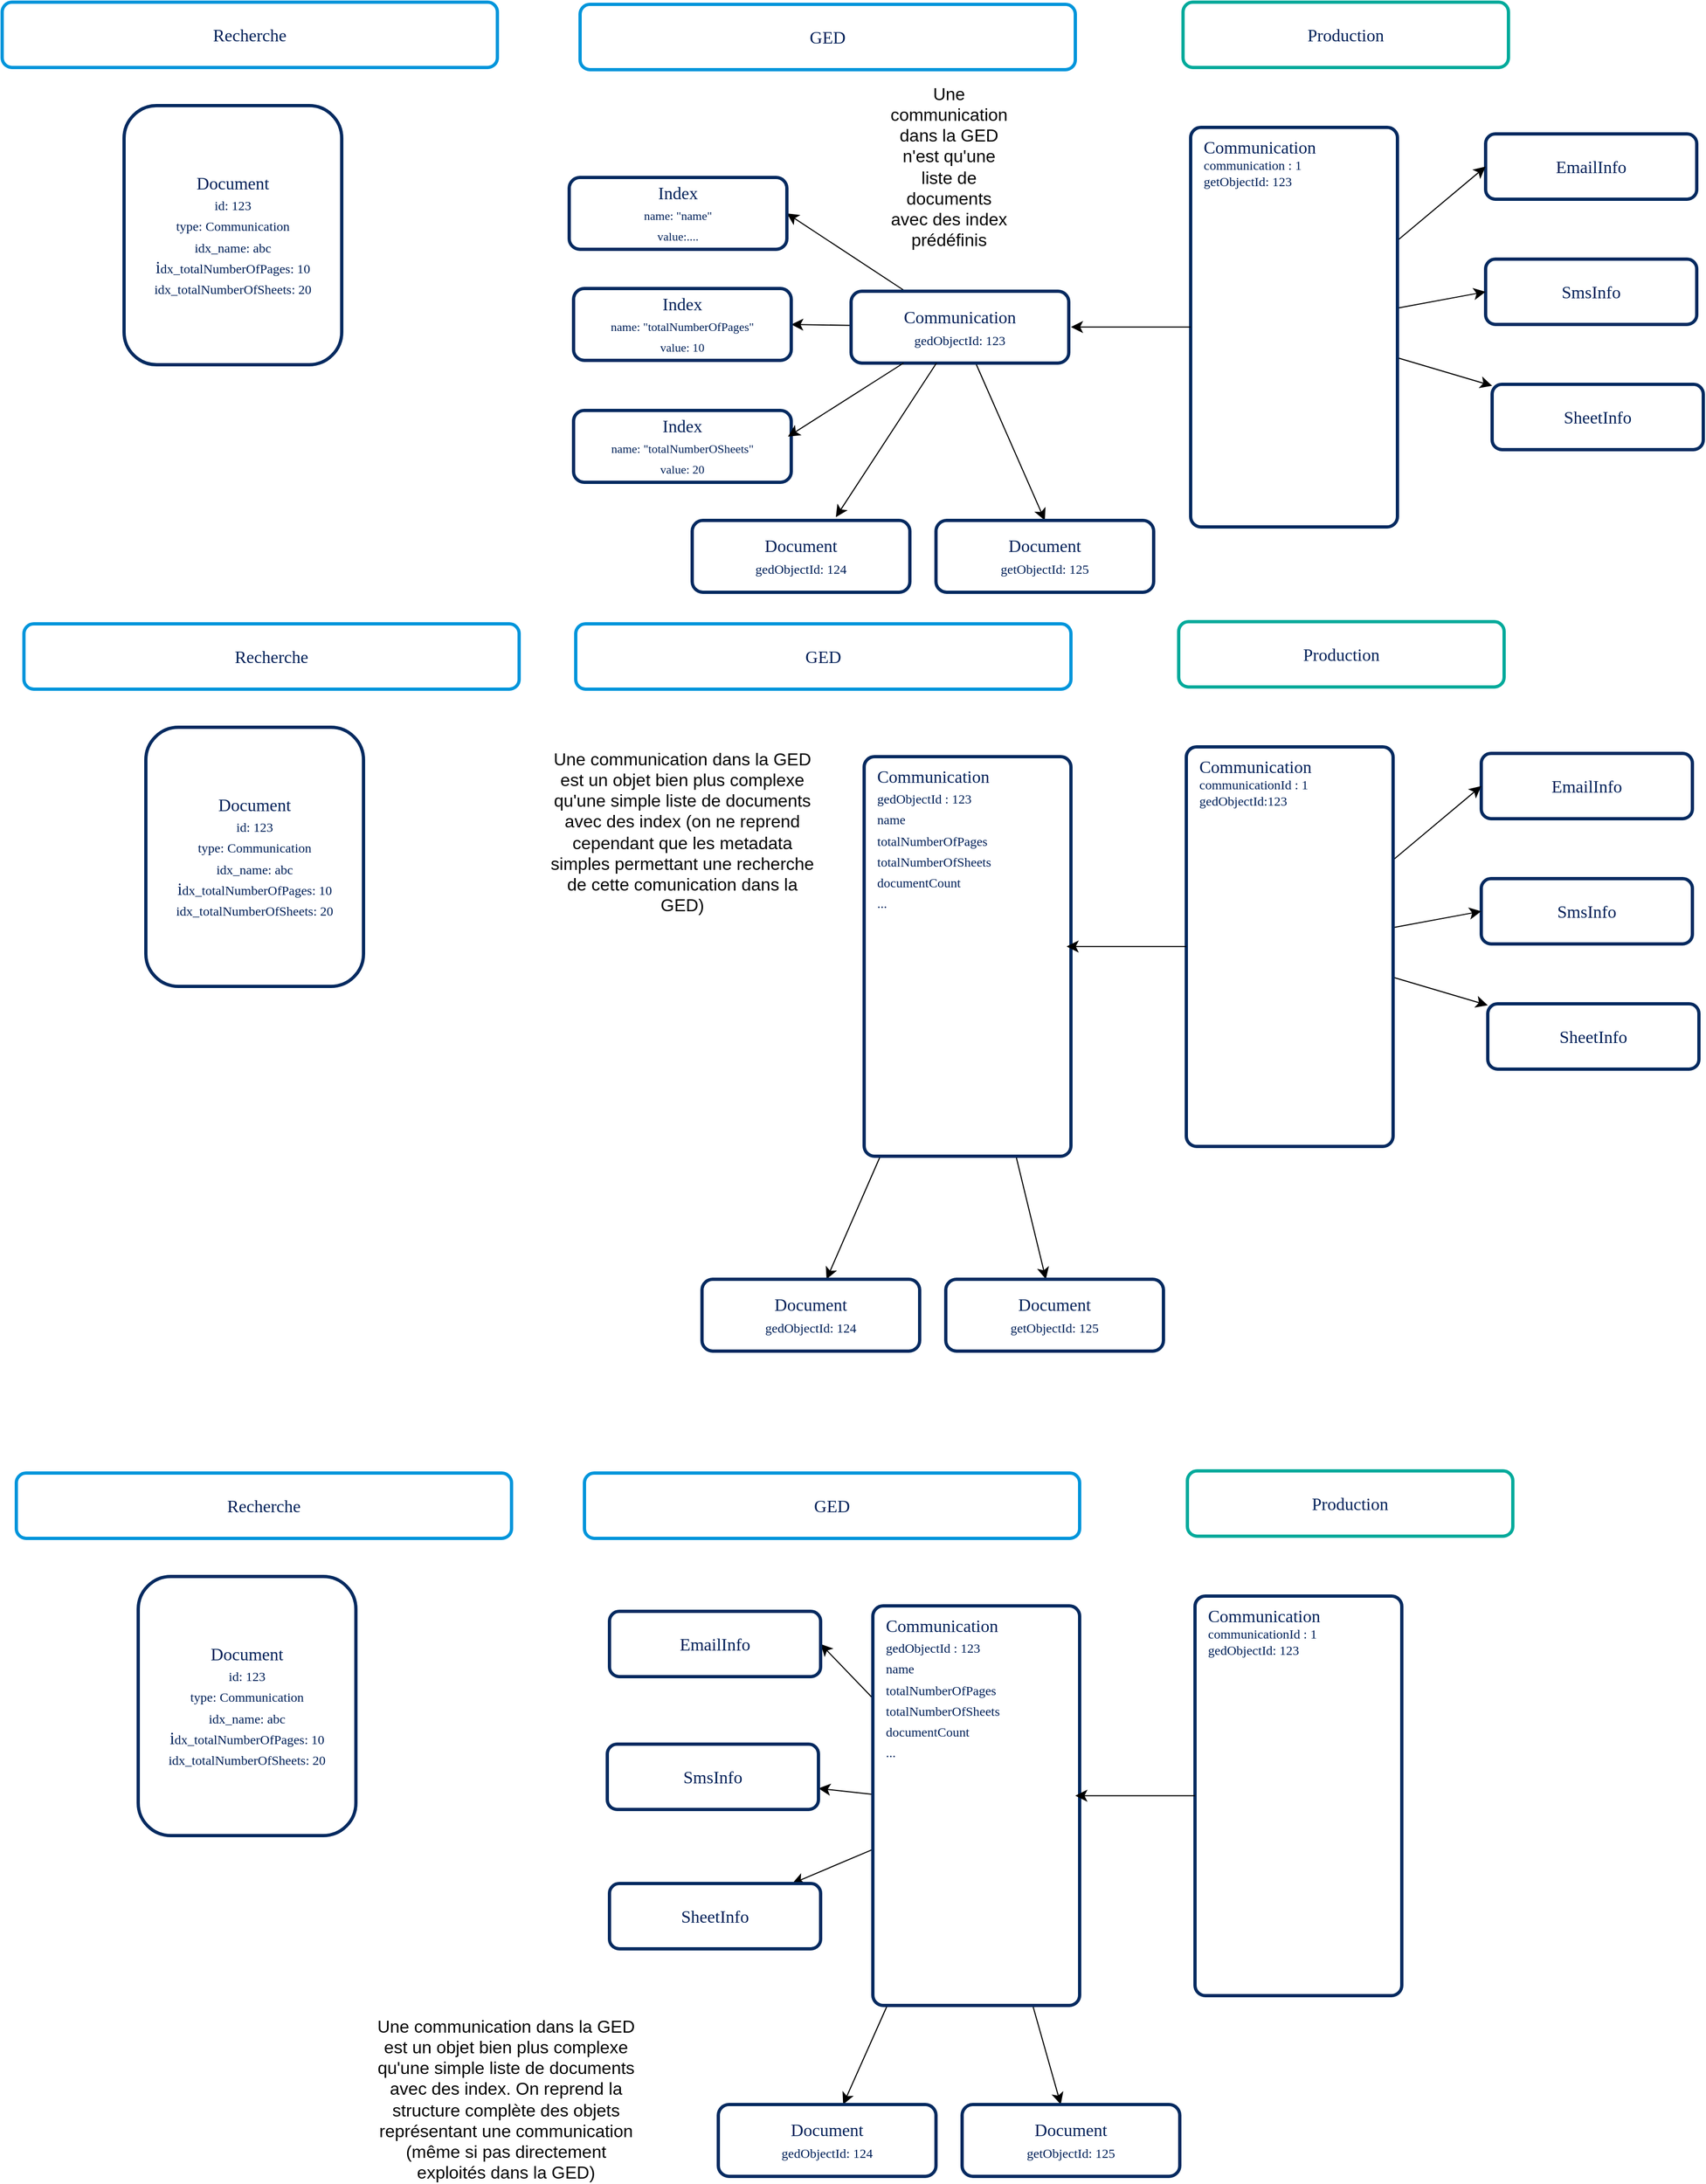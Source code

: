 <mxfile version="24.7.17">
  <diagram name="Page-1" id="j773ubomnnfN1FeWVX7h">
    <mxGraphModel dx="3274" dy="792" grid="0" gridSize="10" guides="1" tooltips="1" connect="1" arrows="1" fold="1" page="0" pageScale="1" pageWidth="827" pageHeight="1169" math="0" shadow="0">
      <root>
        <mxCell id="0" />
        <mxCell id="1" parent="0" />
        <mxCell id="XxjR1Zo8Gu4WIjCwgplM-21" value="&lt;div&gt;GED&lt;/div&gt;" style="rounded=1;whiteSpace=wrap;html=1;strokeColor=#0095db;strokeWidth=3;arcSize=15;fontFamily=Poppins;fontSource=https%3A%2F%2Ffonts.googleapis.com%2Fcss%3Ffamily%3DPoppins;fontSize=16;fontColor=#002058;fontStyle=0" vertex="1" parent="1">
          <mxGeometry x="-497" y="421" width="455" height="60" as="geometry" />
        </mxCell>
        <mxCell id="XxjR1Zo8Gu4WIjCwgplM-22" value="Production" style="rounded=1;whiteSpace=wrap;html=1;strokeColor=#00AA9B;strokeWidth=3;arcSize=15;fontFamily=Poppins;fontSource=https%3A%2F%2Ffonts.googleapis.com%2Fcss%3Ffamily%3DPoppins;fontSize=16;fontColor=#002058;fontStyle=0;labelBackgroundColor=none;labelBorderColor=none;" vertex="1" parent="1">
          <mxGeometry x="57" y="419" width="299" height="60" as="geometry" />
        </mxCell>
        <mxCell id="XxjR1Zo8Gu4WIjCwgplM-24" value="&lt;div&gt;EmailInfo&lt;/div&gt;" style="rounded=1;whiteSpace=wrap;html=1;strokeColor=#042a60;strokeWidth=3;arcSize=15;fontFamily=Poppins;fontSource=https%3A%2F%2Ffonts.googleapis.com%2Fcss%3Ffamily%3DPoppins;fontSize=16;fontColor=#002058;fontStyle=0;labelBackgroundColor=none;labelBorderColor=none;" vertex="1" parent="1">
          <mxGeometry x="335" y="540" width="194" height="60" as="geometry" />
        </mxCell>
        <mxCell id="XxjR1Zo8Gu4WIjCwgplM-25" value="SmsInfo" style="rounded=1;whiteSpace=wrap;html=1;strokeColor=#042a60;strokeWidth=3;arcSize=15;fontFamily=Poppins;fontSource=https%3A%2F%2Ffonts.googleapis.com%2Fcss%3Ffamily%3DPoppins;fontSize=16;fontColor=#002058;fontStyle=0;labelBackgroundColor=none;labelBorderColor=none;" vertex="1" parent="1">
          <mxGeometry x="335" y="655" width="194" height="60" as="geometry" />
        </mxCell>
        <mxCell id="XxjR1Zo8Gu4WIjCwgplM-26" value="SheetInfo" style="rounded=1;whiteSpace=wrap;html=1;strokeColor=#042a60;strokeWidth=3;arcSize=15;fontFamily=Poppins;fontSource=https%3A%2F%2Ffonts.googleapis.com%2Fcss%3Ffamily%3DPoppins;fontSize=16;fontColor=#002058;fontStyle=0;labelBackgroundColor=none;labelBorderColor=none;" vertex="1" parent="1">
          <mxGeometry x="341" y="770" width="194" height="60" as="geometry" />
        </mxCell>
        <mxCell id="XxjR1Zo8Gu4WIjCwgplM-27" style="edgeStyle=none;curved=1;rounded=0;orthogonalLoop=1;jettySize=auto;html=1;entryX=0;entryY=0.5;entryDx=0;entryDy=0;fontSize=12;startSize=8;endSize=8;" edge="1" parent="1" source="XxjR1Zo8Gu4WIjCwgplM-30" target="XxjR1Zo8Gu4WIjCwgplM-24">
          <mxGeometry relative="1" as="geometry" />
        </mxCell>
        <mxCell id="XxjR1Zo8Gu4WIjCwgplM-28" style="edgeStyle=none;curved=1;rounded=0;orthogonalLoop=1;jettySize=auto;html=1;entryX=0;entryY=0.5;entryDx=0;entryDy=0;fontSize=12;startSize=8;endSize=8;" edge="1" parent="1" source="XxjR1Zo8Gu4WIjCwgplM-30" target="XxjR1Zo8Gu4WIjCwgplM-25">
          <mxGeometry relative="1" as="geometry" />
        </mxCell>
        <mxCell id="XxjR1Zo8Gu4WIjCwgplM-29" style="edgeStyle=none;curved=1;rounded=0;orthogonalLoop=1;jettySize=auto;html=1;fontSize=12;startSize=8;endSize=8;" edge="1" parent="1" source="XxjR1Zo8Gu4WIjCwgplM-30" target="XxjR1Zo8Gu4WIjCwgplM-26">
          <mxGeometry relative="1" as="geometry" />
        </mxCell>
        <mxCell id="XxjR1Zo8Gu4WIjCwgplM-30" value="&lt;div&gt;Communication&lt;/div&gt;&lt;div style=&quot;font-size: 12px;&quot;&gt;communication : 1&lt;br&gt;&lt;/div&gt;&lt;div style=&quot;font-size: 12px;&quot;&gt;getObjectId: 123&lt;br&gt;&lt;/div&gt;" style="rounded=1;whiteSpace=wrap;html=1;strokeColor=#042a60;strokeWidth=3;arcSize=5;fontFamily=Poppins;fontSource=https%3A%2F%2Ffonts.googleapis.com%2Fcss%3Ffamily%3DPoppins;fontSize=16;fontColor=#002058;fontStyle=0;labelBackgroundColor=none;labelBorderColor=none;verticalAlign=top;align=left;spacingRight=0;spacingLeft=10;spacingTop=2;fillColor=#FFFFFF;" vertex="1" parent="1">
          <mxGeometry x="64" y="534" width="190" height="367" as="geometry" />
        </mxCell>
        <mxCell id="XxjR1Zo8Gu4WIjCwgplM-31" style="edgeStyle=none;curved=1;rounded=0;orthogonalLoop=1;jettySize=auto;html=1;entryX=0.979;entryY=0.475;entryDx=0;entryDy=0;entryPerimeter=0;fontSize=12;startSize=8;endSize=8;" edge="1" parent="1" source="XxjR1Zo8Gu4WIjCwgplM-30">
          <mxGeometry relative="1" as="geometry">
            <mxPoint x="-45.99" y="717.325" as="targetPoint" />
          </mxGeometry>
        </mxCell>
        <mxCell id="XxjR1Zo8Gu4WIjCwgplM-48" style="edgeStyle=none;curved=1;rounded=0;orthogonalLoop=1;jettySize=auto;html=1;entryX=1;entryY=0.5;entryDx=0;entryDy=0;fontSize=12;startSize=8;endSize=8;" edge="1" parent="1" source="XxjR1Zo8Gu4WIjCwgplM-32" target="XxjR1Zo8Gu4WIjCwgplM-45">
          <mxGeometry relative="1" as="geometry" />
        </mxCell>
        <mxCell id="XxjR1Zo8Gu4WIjCwgplM-49" style="edgeStyle=none;curved=1;rounded=0;orthogonalLoop=1;jettySize=auto;html=1;entryX=1;entryY=0.5;entryDx=0;entryDy=0;fontSize=12;startSize=8;endSize=8;" edge="1" parent="1" source="XxjR1Zo8Gu4WIjCwgplM-32" target="XxjR1Zo8Gu4WIjCwgplM-46">
          <mxGeometry relative="1" as="geometry" />
        </mxCell>
        <mxCell id="XxjR1Zo8Gu4WIjCwgplM-81" style="edgeStyle=none;curved=1;rounded=0;orthogonalLoop=1;jettySize=auto;html=1;entryX=0.5;entryY=0;entryDx=0;entryDy=0;fontSize=12;startSize=8;endSize=8;" edge="1" parent="1" source="XxjR1Zo8Gu4WIjCwgplM-32" target="XxjR1Zo8Gu4WIjCwgplM-79">
          <mxGeometry relative="1" as="geometry" />
        </mxCell>
        <mxCell id="XxjR1Zo8Gu4WIjCwgplM-32" value="&lt;div&gt;Communication&lt;br&gt;&lt;/div&gt;&lt;div&gt;&lt;font style=&quot;font-size: 12px;&quot;&gt;gedObjectId: 123&lt;br&gt;&lt;/font&gt;&lt;/div&gt;" style="rounded=1;whiteSpace=wrap;html=1;strokeColor=#042a60;strokeWidth=3;arcSize=15;fontFamily=Poppins;fontSource=https%3A%2F%2Ffonts.googleapis.com%2Fcss%3Ffamily%3DPoppins;fontSize=16;fontColor=#002058;fontStyle=0;labelBackgroundColor=none;labelBorderColor=none;" vertex="1" parent="1">
          <mxGeometry x="-248" y="684.5" width="200" height="66" as="geometry" />
        </mxCell>
        <mxCell id="XxjR1Zo8Gu4WIjCwgplM-45" value="&lt;div&gt;Index&lt;font style=&quot;font-size: 11px;&quot;&gt;&lt;br&gt;name: &quot;name&quot;&lt;/font&gt;&lt;/div&gt;&lt;div&gt;&lt;font style=&quot;font-size: 11px;&quot;&gt;value:....&lt;br&gt;&lt;/font&gt;&lt;/div&gt;" style="rounded=1;whiteSpace=wrap;html=1;strokeColor=#042a60;strokeWidth=3;arcSize=15;fontFamily=Poppins;fontSource=https%3A%2F%2Ffonts.googleapis.com%2Fcss%3Ffamily%3DPoppins;fontSize=16;fontColor=#002058;fontStyle=0;labelBackgroundColor=none;labelBorderColor=none;" vertex="1" parent="1">
          <mxGeometry x="-507" y="580" width="200" height="66" as="geometry" />
        </mxCell>
        <mxCell id="XxjR1Zo8Gu4WIjCwgplM-46" value="&lt;div&gt;Index&lt;/div&gt;&lt;div&gt;&lt;font style=&quot;font-size: 11px;&quot;&gt;name: &quot;totalNumberOfPages&quot;&lt;/font&gt;&lt;/div&gt;&lt;div&gt;&lt;font style=&quot;font-size: 11px;&quot;&gt;value: 10&lt;br&gt;&lt;/font&gt;&lt;/div&gt;" style="rounded=1;whiteSpace=wrap;html=1;strokeColor=#042a60;strokeWidth=3;arcSize=15;fontFamily=Poppins;fontSource=https%3A%2F%2Ffonts.googleapis.com%2Fcss%3Ffamily%3DPoppins;fontSize=16;fontColor=#002058;fontStyle=0;labelBackgroundColor=none;labelBorderColor=none;" vertex="1" parent="1">
          <mxGeometry x="-503" y="682" width="200" height="66" as="geometry" />
        </mxCell>
        <mxCell id="XxjR1Zo8Gu4WIjCwgplM-47" value="&lt;div&gt;Index&lt;/div&gt;&lt;div&gt;&lt;font style=&quot;font-size: 11px;&quot;&gt;name: &quot;totalNumberOSheets&quot;&lt;/font&gt;&lt;/div&gt;&lt;div&gt;&lt;font style=&quot;font-size: 11px;&quot;&gt;value: 20&lt;br&gt;&lt;/font&gt;&lt;/div&gt;" style="rounded=1;whiteSpace=wrap;html=1;strokeColor=#042a60;strokeWidth=3;arcSize=15;fontFamily=Poppins;fontSource=https%3A%2F%2Ffonts.googleapis.com%2Fcss%3Ffamily%3DPoppins;fontSize=16;fontColor=#002058;fontStyle=0;labelBackgroundColor=none;labelBorderColor=none;" vertex="1" parent="1">
          <mxGeometry x="-503" y="794" width="200" height="66" as="geometry" />
        </mxCell>
        <mxCell id="XxjR1Zo8Gu4WIjCwgplM-50" style="edgeStyle=none;curved=1;rounded=0;orthogonalLoop=1;jettySize=auto;html=1;entryX=0.985;entryY=0.364;entryDx=0;entryDy=0;entryPerimeter=0;fontSize=12;startSize=8;endSize=8;" edge="1" parent="1" source="XxjR1Zo8Gu4WIjCwgplM-32" target="XxjR1Zo8Gu4WIjCwgplM-47">
          <mxGeometry relative="1" as="geometry" />
        </mxCell>
        <mxCell id="XxjR1Zo8Gu4WIjCwgplM-51" value="&lt;div&gt;GED&lt;/div&gt;" style="rounded=1;whiteSpace=wrap;html=1;strokeColor=#0095db;strokeWidth=3;arcSize=15;fontFamily=Poppins;fontSource=https%3A%2F%2Ffonts.googleapis.com%2Fcss%3Ffamily%3DPoppins;fontSize=16;fontColor=#002058;fontStyle=0" vertex="1" parent="1">
          <mxGeometry x="-501" y="990" width="455" height="60" as="geometry" />
        </mxCell>
        <mxCell id="XxjR1Zo8Gu4WIjCwgplM-52" value="Production" style="rounded=1;whiteSpace=wrap;html=1;strokeColor=#00AA9B;strokeWidth=3;arcSize=15;fontFamily=Poppins;fontSource=https%3A%2F%2Ffonts.googleapis.com%2Fcss%3Ffamily%3DPoppins;fontSize=16;fontColor=#002058;fontStyle=0;labelBackgroundColor=none;labelBorderColor=none;" vertex="1" parent="1">
          <mxGeometry x="53" y="988" width="299" height="60" as="geometry" />
        </mxCell>
        <mxCell id="XxjR1Zo8Gu4WIjCwgplM-84" style="edgeStyle=none;curved=1;rounded=0;orthogonalLoop=1;jettySize=auto;html=1;fontSize=12;startSize=8;endSize=8;" edge="1" parent="1" source="XxjR1Zo8Gu4WIjCwgplM-53" target="XxjR1Zo8Gu4WIjCwgplM-82">
          <mxGeometry relative="1" as="geometry" />
        </mxCell>
        <mxCell id="XxjR1Zo8Gu4WIjCwgplM-85" style="edgeStyle=none;curved=1;rounded=0;orthogonalLoop=1;jettySize=auto;html=1;fontSize=12;startSize=8;endSize=8;" edge="1" parent="1" source="XxjR1Zo8Gu4WIjCwgplM-53" target="XxjR1Zo8Gu4WIjCwgplM-83">
          <mxGeometry relative="1" as="geometry" />
        </mxCell>
        <mxCell id="XxjR1Zo8Gu4WIjCwgplM-53" value="&lt;div&gt;Communication&lt;/div&gt;&lt;div&gt;&lt;font style=&quot;font-size: 12px;&quot;&gt;gedObjectId : 123&lt;br&gt;&lt;/font&gt;&lt;/div&gt;&lt;div&gt;&lt;font style=&quot;font-size: 12px;&quot;&gt;name&lt;/font&gt;&lt;/div&gt;&lt;div&gt;&lt;font style=&quot;font-size: 12px;&quot;&gt;totalNumberOfPages&lt;br&gt;&lt;/font&gt;&lt;/div&gt;&lt;div&gt;&lt;font style=&quot;font-size: 12px;&quot;&gt;totalNumberOfSheets&lt;/font&gt;&lt;/div&gt;&lt;div&gt;&lt;font style=&quot;font-size: 12px;&quot;&gt;documentCount&lt;br&gt;&lt;/font&gt;&lt;/div&gt;&lt;div&gt;&lt;font style=&quot;font-size: 12px;&quot;&gt;...&lt;br&gt;&lt;/font&gt;&lt;/div&gt;" style="rounded=1;whiteSpace=wrap;html=1;strokeColor=#042a60;strokeWidth=3;arcSize=5;fontFamily=Poppins;fontSource=https%3A%2F%2Ffonts.googleapis.com%2Fcss%3Ffamily%3DPoppins;fontSize=16;fontColor=#002058;fontStyle=0;labelBackgroundColor=none;labelBorderColor=none;verticalAlign=top;align=left;spacingRight=0;spacingLeft=10;spacingTop=2;fillColor=#FFFFFF;" vertex="1" parent="1">
          <mxGeometry x="-236" y="1112" width="190" height="367" as="geometry" />
        </mxCell>
        <mxCell id="XxjR1Zo8Gu4WIjCwgplM-54" value="&lt;div&gt;EmailInfo&lt;/div&gt;" style="rounded=1;whiteSpace=wrap;html=1;strokeColor=#042a60;strokeWidth=3;arcSize=15;fontFamily=Poppins;fontSource=https%3A%2F%2Ffonts.googleapis.com%2Fcss%3Ffamily%3DPoppins;fontSize=16;fontColor=#002058;fontStyle=0;labelBackgroundColor=none;labelBorderColor=none;" vertex="1" parent="1">
          <mxGeometry x="331" y="1109" width="194" height="60" as="geometry" />
        </mxCell>
        <mxCell id="XxjR1Zo8Gu4WIjCwgplM-55" value="SmsInfo" style="rounded=1;whiteSpace=wrap;html=1;strokeColor=#042a60;strokeWidth=3;arcSize=15;fontFamily=Poppins;fontSource=https%3A%2F%2Ffonts.googleapis.com%2Fcss%3Ffamily%3DPoppins;fontSize=16;fontColor=#002058;fontStyle=0;labelBackgroundColor=none;labelBorderColor=none;" vertex="1" parent="1">
          <mxGeometry x="331" y="1224" width="194" height="60" as="geometry" />
        </mxCell>
        <mxCell id="XxjR1Zo8Gu4WIjCwgplM-56" value="SheetInfo" style="rounded=1;whiteSpace=wrap;html=1;strokeColor=#042a60;strokeWidth=3;arcSize=15;fontFamily=Poppins;fontSource=https%3A%2F%2Ffonts.googleapis.com%2Fcss%3Ffamily%3DPoppins;fontSize=16;fontColor=#002058;fontStyle=0;labelBackgroundColor=none;labelBorderColor=none;" vertex="1" parent="1">
          <mxGeometry x="337" y="1339" width="194" height="60" as="geometry" />
        </mxCell>
        <mxCell id="XxjR1Zo8Gu4WIjCwgplM-57" style="edgeStyle=none;curved=1;rounded=0;orthogonalLoop=1;jettySize=auto;html=1;entryX=0;entryY=0.5;entryDx=0;entryDy=0;fontSize=12;startSize=8;endSize=8;" edge="1" parent="1" source="XxjR1Zo8Gu4WIjCwgplM-60" target="XxjR1Zo8Gu4WIjCwgplM-54">
          <mxGeometry relative="1" as="geometry" />
        </mxCell>
        <mxCell id="XxjR1Zo8Gu4WIjCwgplM-58" style="edgeStyle=none;curved=1;rounded=0;orthogonalLoop=1;jettySize=auto;html=1;entryX=0;entryY=0.5;entryDx=0;entryDy=0;fontSize=12;startSize=8;endSize=8;" edge="1" parent="1" source="XxjR1Zo8Gu4WIjCwgplM-60" target="XxjR1Zo8Gu4WIjCwgplM-55">
          <mxGeometry relative="1" as="geometry" />
        </mxCell>
        <mxCell id="XxjR1Zo8Gu4WIjCwgplM-59" style="edgeStyle=none;curved=1;rounded=0;orthogonalLoop=1;jettySize=auto;html=1;fontSize=12;startSize=8;endSize=8;" edge="1" parent="1" source="XxjR1Zo8Gu4WIjCwgplM-60" target="XxjR1Zo8Gu4WIjCwgplM-56">
          <mxGeometry relative="1" as="geometry" />
        </mxCell>
        <mxCell id="XxjR1Zo8Gu4WIjCwgplM-60" value="&lt;div&gt;Communication&lt;/div&gt;&lt;div style=&quot;font-size: 12px;&quot;&gt;communicationId : 1&lt;br&gt;&lt;/div&gt;&lt;div style=&quot;font-size: 12px;&quot;&gt;gedObjectId:123&lt;br&gt;&lt;/div&gt;" style="rounded=1;whiteSpace=wrap;html=1;strokeColor=#042a60;strokeWidth=3;arcSize=5;fontFamily=Poppins;fontSource=https%3A%2F%2Ffonts.googleapis.com%2Fcss%3Ffamily%3DPoppins;fontSize=16;fontColor=#002058;fontStyle=0;labelBackgroundColor=none;labelBorderColor=none;verticalAlign=top;align=left;spacingRight=0;spacingLeft=10;spacingTop=2;fillColor=#FFFFFF;" vertex="1" parent="1">
          <mxGeometry x="60" y="1103" width="190" height="367" as="geometry" />
        </mxCell>
        <mxCell id="XxjR1Zo8Gu4WIjCwgplM-61" style="edgeStyle=none;curved=1;rounded=0;orthogonalLoop=1;jettySize=auto;html=1;entryX=0.979;entryY=0.475;entryDx=0;entryDy=0;entryPerimeter=0;fontSize=12;startSize=8;endSize=8;" edge="1" parent="1" source="XxjR1Zo8Gu4WIjCwgplM-60" target="XxjR1Zo8Gu4WIjCwgplM-53">
          <mxGeometry relative="1" as="geometry" />
        </mxCell>
        <mxCell id="XxjR1Zo8Gu4WIjCwgplM-62" value="&lt;div&gt;GED&lt;/div&gt;" style="rounded=1;whiteSpace=wrap;html=1;strokeColor=#0095db;strokeWidth=3;arcSize=15;fontFamily=Poppins;fontSource=https%3A%2F%2Ffonts.googleapis.com%2Fcss%3Ffamily%3DPoppins;fontSize=16;fontColor=#002058;fontStyle=0" vertex="1" parent="1">
          <mxGeometry x="-493" y="1770" width="455" height="60" as="geometry" />
        </mxCell>
        <mxCell id="XxjR1Zo8Gu4WIjCwgplM-63" value="Production" style="rounded=1;whiteSpace=wrap;html=1;strokeColor=#00AA9B;strokeWidth=3;arcSize=15;fontFamily=Poppins;fontSource=https%3A%2F%2Ffonts.googleapis.com%2Fcss%3Ffamily%3DPoppins;fontSize=16;fontColor=#002058;fontStyle=0;labelBackgroundColor=none;labelBorderColor=none;" vertex="1" parent="1">
          <mxGeometry x="61" y="1768" width="299" height="60" as="geometry" />
        </mxCell>
        <mxCell id="XxjR1Zo8Gu4WIjCwgplM-73" style="edgeStyle=none;curved=1;rounded=0;orthogonalLoop=1;jettySize=auto;html=1;entryX=1;entryY=0.5;entryDx=0;entryDy=0;fontSize=12;startSize=8;endSize=8;" edge="1" parent="1" source="XxjR1Zo8Gu4WIjCwgplM-64" target="XxjR1Zo8Gu4WIjCwgplM-65">
          <mxGeometry relative="1" as="geometry" />
        </mxCell>
        <mxCell id="XxjR1Zo8Gu4WIjCwgplM-74" style="edgeStyle=none;curved=1;rounded=0;orthogonalLoop=1;jettySize=auto;html=1;fontSize=12;startSize=8;endSize=8;" edge="1" parent="1" source="XxjR1Zo8Gu4WIjCwgplM-64" target="XxjR1Zo8Gu4WIjCwgplM-66">
          <mxGeometry relative="1" as="geometry" />
        </mxCell>
        <mxCell id="XxjR1Zo8Gu4WIjCwgplM-75" style="edgeStyle=none;curved=1;rounded=0;orthogonalLoop=1;jettySize=auto;html=1;fontSize=12;startSize=8;endSize=8;" edge="1" parent="1" source="XxjR1Zo8Gu4WIjCwgplM-64" target="XxjR1Zo8Gu4WIjCwgplM-67">
          <mxGeometry relative="1" as="geometry" />
        </mxCell>
        <mxCell id="XxjR1Zo8Gu4WIjCwgplM-91" style="edgeStyle=none;curved=1;rounded=0;orthogonalLoop=1;jettySize=auto;html=1;fontSize=12;startSize=8;endSize=8;" edge="1" parent="1" source="XxjR1Zo8Gu4WIjCwgplM-64" target="XxjR1Zo8Gu4WIjCwgplM-89">
          <mxGeometry relative="1" as="geometry" />
        </mxCell>
        <mxCell id="XxjR1Zo8Gu4WIjCwgplM-92" style="edgeStyle=none;curved=1;rounded=0;orthogonalLoop=1;jettySize=auto;html=1;fontSize=12;startSize=8;endSize=8;" edge="1" parent="1" source="XxjR1Zo8Gu4WIjCwgplM-64" target="XxjR1Zo8Gu4WIjCwgplM-90">
          <mxGeometry relative="1" as="geometry" />
        </mxCell>
        <mxCell id="XxjR1Zo8Gu4WIjCwgplM-64" value="&lt;div&gt;Communication&lt;/div&gt;&lt;div&gt;&lt;font style=&quot;font-size: 12px;&quot;&gt;gedObjectId : 123&lt;br&gt;&lt;/font&gt;&lt;/div&gt;&lt;div&gt;&lt;font style=&quot;font-size: 12px;&quot;&gt;name&lt;/font&gt;&lt;/div&gt;&lt;div&gt;&lt;font style=&quot;font-size: 12px;&quot;&gt;totalNumberOfPages&lt;br&gt;&lt;/font&gt;&lt;/div&gt;&lt;div&gt;&lt;font style=&quot;font-size: 12px;&quot;&gt;totalNumberOfSheets&lt;/font&gt;&lt;/div&gt;&lt;div&gt;&lt;font style=&quot;font-size: 12px;&quot;&gt;documentCount&lt;br&gt;&lt;/font&gt;&lt;/div&gt;&lt;div&gt;&lt;font style=&quot;font-size: 12px;&quot;&gt;...&lt;br&gt;&lt;/font&gt;&lt;/div&gt;" style="rounded=1;whiteSpace=wrap;html=1;strokeColor=#042a60;strokeWidth=3;arcSize=5;fontFamily=Poppins;fontSource=https%3A%2F%2Ffonts.googleapis.com%2Fcss%3Ffamily%3DPoppins;fontSize=16;fontColor=#002058;fontStyle=0;labelBackgroundColor=none;labelBorderColor=none;verticalAlign=top;align=left;spacingRight=0;spacingLeft=10;spacingTop=2;fillColor=#FFFFFF;" vertex="1" parent="1">
          <mxGeometry x="-228" y="1892" width="190" height="367" as="geometry" />
        </mxCell>
        <mxCell id="XxjR1Zo8Gu4WIjCwgplM-65" value="&lt;div&gt;EmailInfo&lt;/div&gt;" style="rounded=1;whiteSpace=wrap;html=1;strokeColor=#042a60;strokeWidth=3;arcSize=15;fontFamily=Poppins;fontSource=https%3A%2F%2Ffonts.googleapis.com%2Fcss%3Ffamily%3DPoppins;fontSize=16;fontColor=#002058;fontStyle=0;labelBackgroundColor=none;labelBorderColor=none;" vertex="1" parent="1">
          <mxGeometry x="-470" y="1897" width="194" height="60" as="geometry" />
        </mxCell>
        <mxCell id="XxjR1Zo8Gu4WIjCwgplM-66" value="SmsInfo" style="rounded=1;whiteSpace=wrap;html=1;strokeColor=#042a60;strokeWidth=3;arcSize=15;fontFamily=Poppins;fontSource=https%3A%2F%2Ffonts.googleapis.com%2Fcss%3Ffamily%3DPoppins;fontSize=16;fontColor=#002058;fontStyle=0;labelBackgroundColor=none;labelBorderColor=none;" vertex="1" parent="1">
          <mxGeometry x="-472" y="2019" width="194" height="60" as="geometry" />
        </mxCell>
        <mxCell id="XxjR1Zo8Gu4WIjCwgplM-67" value="SheetInfo" style="rounded=1;whiteSpace=wrap;html=1;strokeColor=#042a60;strokeWidth=3;arcSize=15;fontFamily=Poppins;fontSource=https%3A%2F%2Ffonts.googleapis.com%2Fcss%3Ffamily%3DPoppins;fontSize=16;fontColor=#002058;fontStyle=0;labelBackgroundColor=none;labelBorderColor=none;" vertex="1" parent="1">
          <mxGeometry x="-470" y="2147" width="194" height="60" as="geometry" />
        </mxCell>
        <mxCell id="XxjR1Zo8Gu4WIjCwgplM-71" value="&lt;div&gt;Communication&lt;/div&gt;&lt;div style=&quot;font-size: 12px;&quot;&gt;communicationId : 1&lt;br&gt;&lt;/div&gt;&lt;div style=&quot;font-size: 12px;&quot;&gt;gedObjectId: 123&lt;br&gt;&lt;/div&gt;" style="rounded=1;whiteSpace=wrap;html=1;strokeColor=#042a60;strokeWidth=3;arcSize=5;fontFamily=Poppins;fontSource=https%3A%2F%2Ffonts.googleapis.com%2Fcss%3Ffamily%3DPoppins;fontSize=16;fontColor=#002058;fontStyle=0;labelBackgroundColor=none;labelBorderColor=none;verticalAlign=top;align=left;spacingRight=0;spacingLeft=10;spacingTop=2;fillColor=#FFFFFF;" vertex="1" parent="1">
          <mxGeometry x="68" y="1883" width="190" height="367" as="geometry" />
        </mxCell>
        <mxCell id="XxjR1Zo8Gu4WIjCwgplM-72" style="edgeStyle=none;curved=1;rounded=0;orthogonalLoop=1;jettySize=auto;html=1;entryX=0.979;entryY=0.475;entryDx=0;entryDy=0;entryPerimeter=0;fontSize=12;startSize=8;endSize=8;" edge="1" parent="1" source="XxjR1Zo8Gu4WIjCwgplM-71" target="XxjR1Zo8Gu4WIjCwgplM-64">
          <mxGeometry relative="1" as="geometry" />
        </mxCell>
        <mxCell id="XxjR1Zo8Gu4WIjCwgplM-76" value="Recherche" style="rounded=1;whiteSpace=wrap;html=1;strokeColor=#0095db;strokeWidth=3;arcSize=15;fontFamily=Poppins;fontSource=https%3A%2F%2Ffonts.googleapis.com%2Fcss%3Ffamily%3DPoppins;fontSize=16;fontColor=#002058;fontStyle=0" vertex="1" parent="1">
          <mxGeometry x="-1028" y="419" width="455" height="60" as="geometry" />
        </mxCell>
        <mxCell id="XxjR1Zo8Gu4WIjCwgplM-77" value="&lt;div&gt;Document&lt;/div&gt;&lt;div&gt;&lt;font style=&quot;font-size: 12px;&quot;&gt;id: 123&lt;/font&gt;&lt;br&gt;&lt;/div&gt;&lt;div&gt;&lt;font style=&quot;font-size: 12px;&quot;&gt;type: Communication&lt;/font&gt;&lt;/div&gt;&lt;div&gt;&lt;font style=&quot;font-size: 12px;&quot;&gt;idx_name: abc&lt;br&gt;&lt;/font&gt;&lt;/div&gt;i&lt;font style=&quot;font-size: 12px;&quot;&gt;dx_totalNumberOfPages: 10&lt;/font&gt;&lt;br&gt;&lt;font style=&quot;font-size: 12px;&quot;&gt;idx_totalNumberOfSheets: 20&lt;/font&gt;" style="rounded=1;whiteSpace=wrap;html=1;strokeColor=#042a60;strokeWidth=3;arcSize=15;fontFamily=Poppins;fontSource=https%3A%2F%2Ffonts.googleapis.com%2Fcss%3Ffamily%3DPoppins;fontSize=16;fontColor=#002058;fontStyle=0;labelBackgroundColor=none;labelBorderColor=none;" vertex="1" parent="1">
          <mxGeometry x="-916" y="514" width="200" height="238" as="geometry" />
        </mxCell>
        <mxCell id="XxjR1Zo8Gu4WIjCwgplM-78" value="&lt;div&gt;Document&lt;br&gt;&lt;/div&gt;&lt;div&gt;&lt;font style=&quot;font-size: 12px;&quot;&gt;gedObjectId: 124&lt;/font&gt;&lt;/div&gt;" style="rounded=1;whiteSpace=wrap;html=1;strokeColor=#042a60;strokeWidth=3;arcSize=15;fontFamily=Poppins;fontSource=https%3A%2F%2Ffonts.googleapis.com%2Fcss%3Ffamily%3DPoppins;fontSize=16;fontColor=#002058;fontStyle=0;labelBackgroundColor=none;labelBorderColor=none;" vertex="1" parent="1">
          <mxGeometry x="-394" y="895" width="200" height="66" as="geometry" />
        </mxCell>
        <mxCell id="XxjR1Zo8Gu4WIjCwgplM-79" value="&lt;div&gt;Document&lt;br&gt;&lt;/div&gt;&lt;div&gt;&lt;font style=&quot;font-size: 12px;&quot;&gt;getObjectId: 125&lt;/font&gt;&lt;/div&gt;" style="rounded=1;whiteSpace=wrap;html=1;strokeColor=#042a60;strokeWidth=3;arcSize=15;fontFamily=Poppins;fontSource=https%3A%2F%2Ffonts.googleapis.com%2Fcss%3Ffamily%3DPoppins;fontSize=16;fontColor=#002058;fontStyle=0;labelBackgroundColor=none;labelBorderColor=none;" vertex="1" parent="1">
          <mxGeometry x="-170" y="895" width="200" height="66" as="geometry" />
        </mxCell>
        <mxCell id="XxjR1Zo8Gu4WIjCwgplM-80" style="edgeStyle=none;curved=1;rounded=0;orthogonalLoop=1;jettySize=auto;html=1;fontSize=12;startSize=8;endSize=8;" edge="1" parent="1" source="XxjR1Zo8Gu4WIjCwgplM-32">
          <mxGeometry relative="1" as="geometry">
            <mxPoint x="-262" y="892" as="targetPoint" />
          </mxGeometry>
        </mxCell>
        <mxCell id="XxjR1Zo8Gu4WIjCwgplM-82" value="&lt;div&gt;Document&lt;br&gt;&lt;/div&gt;&lt;div&gt;&lt;font style=&quot;font-size: 12px;&quot;&gt;gedObjectId: 124&lt;/font&gt;&lt;/div&gt;" style="rounded=1;whiteSpace=wrap;html=1;strokeColor=#042a60;strokeWidth=3;arcSize=15;fontFamily=Poppins;fontSource=https%3A%2F%2Ffonts.googleapis.com%2Fcss%3Ffamily%3DPoppins;fontSize=16;fontColor=#002058;fontStyle=0;labelBackgroundColor=none;labelBorderColor=none;" vertex="1" parent="1">
          <mxGeometry x="-385" y="1592" width="200" height="66" as="geometry" />
        </mxCell>
        <mxCell id="XxjR1Zo8Gu4WIjCwgplM-83" value="&lt;div&gt;Document&lt;br&gt;&lt;/div&gt;&lt;div&gt;&lt;font style=&quot;font-size: 12px;&quot;&gt;getObjectId: 125&lt;/font&gt;&lt;/div&gt;" style="rounded=1;whiteSpace=wrap;html=1;strokeColor=#042a60;strokeWidth=3;arcSize=15;fontFamily=Poppins;fontSource=https%3A%2F%2Ffonts.googleapis.com%2Fcss%3Ffamily%3DPoppins;fontSize=16;fontColor=#002058;fontStyle=0;labelBackgroundColor=none;labelBorderColor=none;" vertex="1" parent="1">
          <mxGeometry x="-161" y="1592" width="200" height="66" as="geometry" />
        </mxCell>
        <mxCell id="XxjR1Zo8Gu4WIjCwgplM-86" value="Une communication dans la GED n&#39;est qu&#39;une liste de documents avec des index prédéfinis" style="text;strokeColor=none;fillColor=none;html=1;align=center;verticalAlign=middle;whiteSpace=wrap;rounded=0;fontSize=16;" vertex="1" parent="1">
          <mxGeometry x="-188" y="555" width="60" height="30" as="geometry" />
        </mxCell>
        <mxCell id="XxjR1Zo8Gu4WIjCwgplM-87" style="edgeStyle=none;curved=1;rounded=0;orthogonalLoop=1;jettySize=auto;html=1;exitX=0.75;exitY=0;exitDx=0;exitDy=0;fontSize=12;startSize=8;endSize=8;" edge="1" parent="1" source="XxjR1Zo8Gu4WIjCwgplM-86" target="XxjR1Zo8Gu4WIjCwgplM-86">
          <mxGeometry relative="1" as="geometry" />
        </mxCell>
        <mxCell id="XxjR1Zo8Gu4WIjCwgplM-89" value="&lt;div&gt;Document&lt;br&gt;&lt;/div&gt;&lt;div&gt;&lt;font style=&quot;font-size: 12px;&quot;&gt;gedObjectId: 124&lt;/font&gt;&lt;/div&gt;" style="rounded=1;whiteSpace=wrap;html=1;strokeColor=#042a60;strokeWidth=3;arcSize=15;fontFamily=Poppins;fontSource=https%3A%2F%2Ffonts.googleapis.com%2Fcss%3Ffamily%3DPoppins;fontSize=16;fontColor=#002058;fontStyle=0;labelBackgroundColor=none;labelBorderColor=none;" vertex="1" parent="1">
          <mxGeometry x="-370" y="2350" width="200" height="66" as="geometry" />
        </mxCell>
        <mxCell id="XxjR1Zo8Gu4WIjCwgplM-90" value="&lt;div&gt;Document&lt;br&gt;&lt;/div&gt;&lt;div&gt;&lt;font style=&quot;font-size: 12px;&quot;&gt;getObjectId: 125&lt;/font&gt;&lt;/div&gt;" style="rounded=1;whiteSpace=wrap;html=1;strokeColor=#042a60;strokeWidth=3;arcSize=15;fontFamily=Poppins;fontSource=https%3A%2F%2Ffonts.googleapis.com%2Fcss%3Ffamily%3DPoppins;fontSize=16;fontColor=#002058;fontStyle=0;labelBackgroundColor=none;labelBorderColor=none;" vertex="1" parent="1">
          <mxGeometry x="-146" y="2350" width="200" height="66" as="geometry" />
        </mxCell>
        <mxCell id="XxjR1Zo8Gu4WIjCwgplM-93" value="Une communication dans la GED est un objet bien plus complexe qu&#39;une simple liste de documents avec des index (on ne reprend cependant que les metadata simples permettant une recherche de cette comunication dans la GED)" style="text;strokeColor=none;fillColor=none;html=1;align=center;verticalAlign=middle;whiteSpace=wrap;rounded=0;fontSize=16;" vertex="1" parent="1">
          <mxGeometry x="-527" y="1166" width="248" height="30" as="geometry" />
        </mxCell>
        <mxCell id="XxjR1Zo8Gu4WIjCwgplM-95" value="Recherche" style="rounded=1;whiteSpace=wrap;html=1;strokeColor=#0095db;strokeWidth=3;arcSize=15;fontFamily=Poppins;fontSource=https%3A%2F%2Ffonts.googleapis.com%2Fcss%3Ffamily%3DPoppins;fontSize=16;fontColor=#002058;fontStyle=0" vertex="1" parent="1">
          <mxGeometry x="-1008" y="990" width="455" height="60" as="geometry" />
        </mxCell>
        <mxCell id="XxjR1Zo8Gu4WIjCwgplM-96" value="&lt;div&gt;Document&lt;/div&gt;&lt;div&gt;&lt;font style=&quot;font-size: 12px;&quot;&gt;id: 123&lt;/font&gt;&lt;br&gt;&lt;/div&gt;&lt;div&gt;&lt;font style=&quot;font-size: 12px;&quot;&gt;type: Communication&lt;/font&gt;&lt;/div&gt;&lt;div&gt;&lt;font style=&quot;font-size: 12px;&quot;&gt;idx_name: abc&lt;br&gt;&lt;/font&gt;&lt;/div&gt;i&lt;font style=&quot;font-size: 12px;&quot;&gt;dx_totalNumberOfPages: 10&lt;/font&gt;&lt;br&gt;&lt;font style=&quot;font-size: 12px;&quot;&gt;idx_totalNumberOfSheets: 20&lt;/font&gt;" style="rounded=1;whiteSpace=wrap;html=1;strokeColor=#042a60;strokeWidth=3;arcSize=15;fontFamily=Poppins;fontSource=https%3A%2F%2Ffonts.googleapis.com%2Fcss%3Ffamily%3DPoppins;fontSize=16;fontColor=#002058;fontStyle=0;labelBackgroundColor=none;labelBorderColor=none;" vertex="1" parent="1">
          <mxGeometry x="-896" y="1085" width="200" height="238" as="geometry" />
        </mxCell>
        <mxCell id="XxjR1Zo8Gu4WIjCwgplM-97" value="Recherche" style="rounded=1;whiteSpace=wrap;html=1;strokeColor=#0095db;strokeWidth=3;arcSize=15;fontFamily=Poppins;fontSource=https%3A%2F%2Ffonts.googleapis.com%2Fcss%3Ffamily%3DPoppins;fontSize=16;fontColor=#002058;fontStyle=0" vertex="1" parent="1">
          <mxGeometry x="-1015" y="1770" width="455" height="60" as="geometry" />
        </mxCell>
        <mxCell id="XxjR1Zo8Gu4WIjCwgplM-98" value="&lt;div&gt;Document&lt;/div&gt;&lt;div&gt;&lt;font style=&quot;font-size: 12px;&quot;&gt;id: 123&lt;/font&gt;&lt;br&gt;&lt;/div&gt;&lt;div&gt;&lt;font style=&quot;font-size: 12px;&quot;&gt;type: Communication&lt;/font&gt;&lt;/div&gt;&lt;div&gt;&lt;font style=&quot;font-size: 12px;&quot;&gt;idx_name: abc&lt;br&gt;&lt;/font&gt;&lt;/div&gt;i&lt;font style=&quot;font-size: 12px;&quot;&gt;dx_totalNumberOfPages: 10&lt;/font&gt;&lt;br&gt;&lt;div&gt;&lt;font style=&quot;font-size: 12px;&quot;&gt;idx_totalNumberOfSheets: 20&lt;br&gt;&lt;/font&gt;&lt;/div&gt;" style="rounded=1;whiteSpace=wrap;html=1;strokeColor=#042a60;strokeWidth=3;arcSize=15;fontFamily=Poppins;fontSource=https%3A%2F%2Ffonts.googleapis.com%2Fcss%3Ffamily%3DPoppins;fontSize=16;fontColor=#002058;fontStyle=0;labelBackgroundColor=none;labelBorderColor=none;" vertex="1" parent="1">
          <mxGeometry x="-903" y="1865" width="200" height="238" as="geometry" />
        </mxCell>
        <mxCell id="XxjR1Zo8Gu4WIjCwgplM-99" value="Une communication dans la GED est un objet bien plus complexe qu&#39;une simple liste de documents avec des index. On reprend la structure complète des objets représentant une communication (même si pas directement exploités dans la GED)" style="text;strokeColor=none;fillColor=none;html=1;align=center;verticalAlign=middle;whiteSpace=wrap;rounded=0;fontSize=16;" vertex="1" parent="1">
          <mxGeometry x="-689" y="2330" width="248" height="30" as="geometry" />
        </mxCell>
      </root>
    </mxGraphModel>
  </diagram>
</mxfile>
